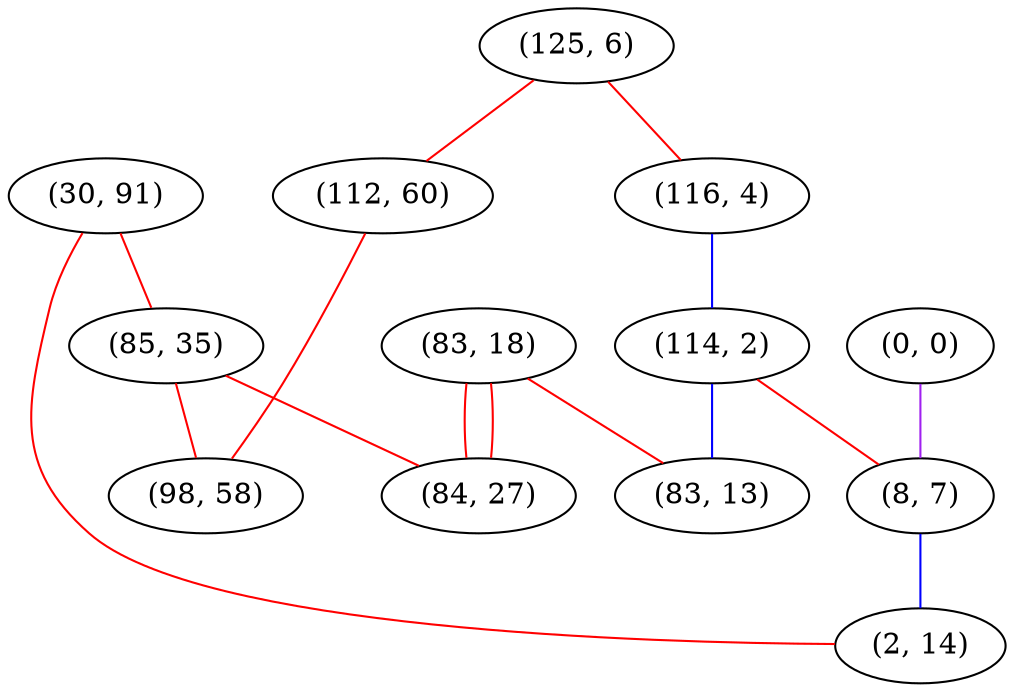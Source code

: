 graph "" {
"(30, 91)";
"(125, 6)";
"(83, 18)";
"(116, 4)";
"(85, 35)";
"(114, 2)";
"(112, 60)";
"(0, 0)";
"(8, 7)";
"(83, 13)";
"(2, 14)";
"(84, 27)";
"(98, 58)";
"(30, 91)" -- "(2, 14)"  [color=red, key=0, weight=1];
"(30, 91)" -- "(85, 35)"  [color=red, key=0, weight=1];
"(125, 6)" -- "(116, 4)"  [color=red, key=0, weight=1];
"(125, 6)" -- "(112, 60)"  [color=red, key=0, weight=1];
"(83, 18)" -- "(84, 27)"  [color=red, key=0, weight=1];
"(83, 18)" -- "(84, 27)"  [color=red, key=1, weight=1];
"(83, 18)" -- "(83, 13)"  [color=red, key=0, weight=1];
"(116, 4)" -- "(114, 2)"  [color=blue, key=0, weight=3];
"(85, 35)" -- "(84, 27)"  [color=red, key=0, weight=1];
"(85, 35)" -- "(98, 58)"  [color=red, key=0, weight=1];
"(114, 2)" -- "(8, 7)"  [color=red, key=0, weight=1];
"(114, 2)" -- "(83, 13)"  [color=blue, key=0, weight=3];
"(112, 60)" -- "(98, 58)"  [color=red, key=0, weight=1];
"(0, 0)" -- "(8, 7)"  [color=purple, key=0, weight=4];
"(8, 7)" -- "(2, 14)"  [color=blue, key=0, weight=3];
}
